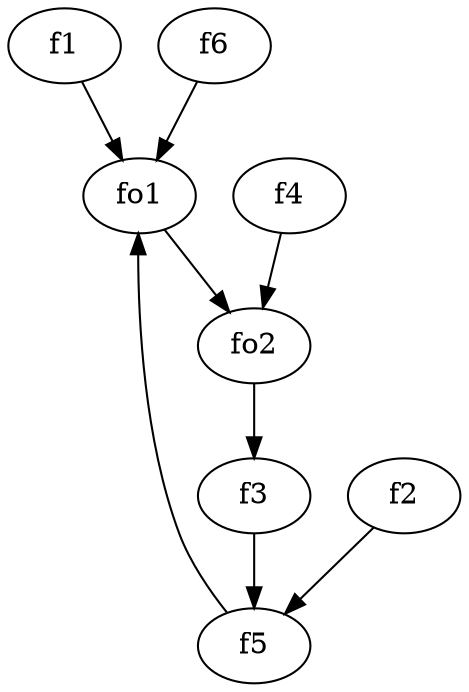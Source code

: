 strict digraph  {
f1;
f2;
f3;
f4;
f5;
f6;
fo1;
fo2;
f1 -> fo1  [weight=2];
f2 -> f5  [weight=2];
f3 -> f5  [weight=2];
f4 -> fo2  [weight=2];
f5 -> fo1  [weight=2];
f6 -> fo1  [weight=2];
fo1 -> fo2  [weight=2];
fo2 -> f3  [weight=2];
}
